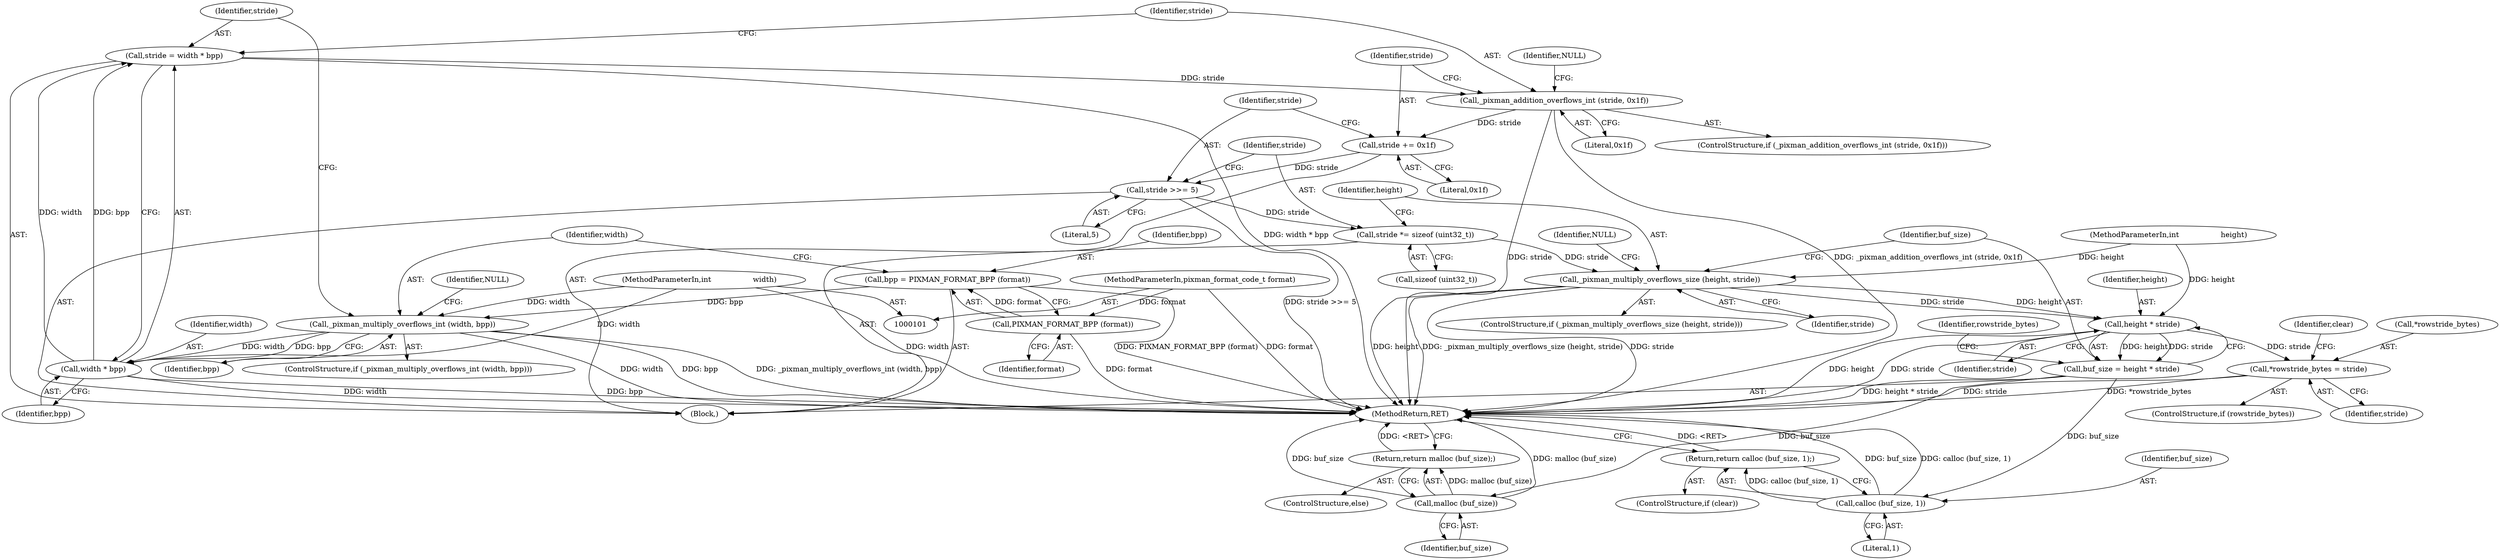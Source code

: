 digraph "1_pixman_857e40f3d2bc2cfb714913e0cd7e6184cf69aca3@integer" {
"1000121" [label="(Call,stride = width * bpp)"];
"1000123" [label="(Call,width * bpp)"];
"1000116" [label="(Call,_pixman_multiply_overflows_int (width, bpp))"];
"1000103" [label="(MethodParameterIn,int                  width)"];
"1000111" [label="(Call,bpp = PIXMAN_FORMAT_BPP (format))"];
"1000113" [label="(Call,PIXMAN_FORMAT_BPP (format))"];
"1000102" [label="(MethodParameterIn,pixman_format_code_t format)"];
"1000127" [label="(Call,_pixman_addition_overflows_int (stride, 0x1f))"];
"1000132" [label="(Call,stride += 0x1f)"];
"1000135" [label="(Call,stride >>= 5)"];
"1000138" [label="(Call,stride *= sizeof (uint32_t))"];
"1000143" [label="(Call,_pixman_multiply_overflows_size (height, stride))"];
"1000150" [label="(Call,height * stride)"];
"1000148" [label="(Call,buf_size = height * stride)"];
"1000162" [label="(Call,calloc (buf_size, 1))"];
"1000161" [label="(Return,return calloc (buf_size, 1);)"];
"1000167" [label="(Call,malloc (buf_size))"];
"1000166" [label="(Return,return malloc (buf_size);)"];
"1000155" [label="(Call,*rowstride_bytes = stride)"];
"1000154" [label="(Identifier,rowstride_bytes)"];
"1000128" [label="(Identifier,stride)"];
"1000135" [label="(Call,stride >>= 5)"];
"1000142" [label="(ControlStructure,if (_pixman_multiply_overflows_size (height, stride)))"];
"1000168" [label="(Identifier,buf_size)"];
"1000148" [label="(Call,buf_size = height * stride)"];
"1000138" [label="(Call,stride *= sizeof (uint32_t))"];
"1000112" [label="(Identifier,bpp)"];
"1000117" [label="(Identifier,width)"];
"1000149" [label="(Identifier,buf_size)"];
"1000163" [label="(Identifier,buf_size)"];
"1000155" [label="(Call,*rowstride_bytes = stride)"];
"1000122" [label="(Identifier,stride)"];
"1000169" [label="(MethodReturn,RET)"];
"1000113" [label="(Call,PIXMAN_FORMAT_BPP (format))"];
"1000120" [label="(Identifier,NULL)"];
"1000139" [label="(Identifier,stride)"];
"1000166" [label="(Return,return malloc (buf_size);)"];
"1000152" [label="(Identifier,stride)"];
"1000159" [label="(ControlStructure,if (clear))"];
"1000140" [label="(Call,sizeof (uint32_t))"];
"1000162" [label="(Call,calloc (buf_size, 1))"];
"1000145" [label="(Identifier,stride)"];
"1000161" [label="(Return,return calloc (buf_size, 1);)"];
"1000151" [label="(Identifier,height)"];
"1000125" [label="(Identifier,bpp)"];
"1000131" [label="(Identifier,NULL)"];
"1000104" [label="(MethodParameterIn,int                  height)"];
"1000144" [label="(Identifier,height)"];
"1000153" [label="(ControlStructure,if (rowstride_bytes))"];
"1000143" [label="(Call,_pixman_multiply_overflows_size (height, stride))"];
"1000107" [label="(Block,)"];
"1000116" [label="(Call,_pixman_multiply_overflows_int (width, bpp))"];
"1000150" [label="(Call,height * stride)"];
"1000160" [label="(Identifier,clear)"];
"1000137" [label="(Literal,5)"];
"1000164" [label="(Literal,1)"];
"1000127" [label="(Call,_pixman_addition_overflows_int (stride, 0x1f))"];
"1000118" [label="(Identifier,bpp)"];
"1000132" [label="(Call,stride += 0x1f)"];
"1000165" [label="(ControlStructure,else)"];
"1000115" [label="(ControlStructure,if (_pixman_multiply_overflows_int (width, bpp)))"];
"1000121" [label="(Call,stride = width * bpp)"];
"1000114" [label="(Identifier,format)"];
"1000156" [label="(Call,*rowstride_bytes)"];
"1000123" [label="(Call,width * bpp)"];
"1000133" [label="(Identifier,stride)"];
"1000158" [label="(Identifier,stride)"];
"1000103" [label="(MethodParameterIn,int                  width)"];
"1000136" [label="(Identifier,stride)"];
"1000124" [label="(Identifier,width)"];
"1000126" [label="(ControlStructure,if (_pixman_addition_overflows_int (stride, 0x1f)))"];
"1000129" [label="(Literal,0x1f)"];
"1000134" [label="(Literal,0x1f)"];
"1000102" [label="(MethodParameterIn,pixman_format_code_t format)"];
"1000147" [label="(Identifier,NULL)"];
"1000167" [label="(Call,malloc (buf_size))"];
"1000111" [label="(Call,bpp = PIXMAN_FORMAT_BPP (format))"];
"1000121" -> "1000107"  [label="AST: "];
"1000121" -> "1000123"  [label="CFG: "];
"1000122" -> "1000121"  [label="AST: "];
"1000123" -> "1000121"  [label="AST: "];
"1000128" -> "1000121"  [label="CFG: "];
"1000121" -> "1000169"  [label="DDG: width * bpp"];
"1000123" -> "1000121"  [label="DDG: width"];
"1000123" -> "1000121"  [label="DDG: bpp"];
"1000121" -> "1000127"  [label="DDG: stride"];
"1000123" -> "1000125"  [label="CFG: "];
"1000124" -> "1000123"  [label="AST: "];
"1000125" -> "1000123"  [label="AST: "];
"1000123" -> "1000169"  [label="DDG: bpp"];
"1000123" -> "1000169"  [label="DDG: width"];
"1000116" -> "1000123"  [label="DDG: width"];
"1000116" -> "1000123"  [label="DDG: bpp"];
"1000103" -> "1000123"  [label="DDG: width"];
"1000116" -> "1000115"  [label="AST: "];
"1000116" -> "1000118"  [label="CFG: "];
"1000117" -> "1000116"  [label="AST: "];
"1000118" -> "1000116"  [label="AST: "];
"1000120" -> "1000116"  [label="CFG: "];
"1000122" -> "1000116"  [label="CFG: "];
"1000116" -> "1000169"  [label="DDG: width"];
"1000116" -> "1000169"  [label="DDG: bpp"];
"1000116" -> "1000169"  [label="DDG: _pixman_multiply_overflows_int (width, bpp)"];
"1000103" -> "1000116"  [label="DDG: width"];
"1000111" -> "1000116"  [label="DDG: bpp"];
"1000103" -> "1000101"  [label="AST: "];
"1000103" -> "1000169"  [label="DDG: width"];
"1000111" -> "1000107"  [label="AST: "];
"1000111" -> "1000113"  [label="CFG: "];
"1000112" -> "1000111"  [label="AST: "];
"1000113" -> "1000111"  [label="AST: "];
"1000117" -> "1000111"  [label="CFG: "];
"1000111" -> "1000169"  [label="DDG: PIXMAN_FORMAT_BPP (format)"];
"1000113" -> "1000111"  [label="DDG: format"];
"1000113" -> "1000114"  [label="CFG: "];
"1000114" -> "1000113"  [label="AST: "];
"1000113" -> "1000169"  [label="DDG: format"];
"1000102" -> "1000113"  [label="DDG: format"];
"1000102" -> "1000101"  [label="AST: "];
"1000102" -> "1000169"  [label="DDG: format"];
"1000127" -> "1000126"  [label="AST: "];
"1000127" -> "1000129"  [label="CFG: "];
"1000128" -> "1000127"  [label="AST: "];
"1000129" -> "1000127"  [label="AST: "];
"1000131" -> "1000127"  [label="CFG: "];
"1000133" -> "1000127"  [label="CFG: "];
"1000127" -> "1000169"  [label="DDG: _pixman_addition_overflows_int (stride, 0x1f)"];
"1000127" -> "1000169"  [label="DDG: stride"];
"1000127" -> "1000132"  [label="DDG: stride"];
"1000132" -> "1000107"  [label="AST: "];
"1000132" -> "1000134"  [label="CFG: "];
"1000133" -> "1000132"  [label="AST: "];
"1000134" -> "1000132"  [label="AST: "];
"1000136" -> "1000132"  [label="CFG: "];
"1000132" -> "1000135"  [label="DDG: stride"];
"1000135" -> "1000107"  [label="AST: "];
"1000135" -> "1000137"  [label="CFG: "];
"1000136" -> "1000135"  [label="AST: "];
"1000137" -> "1000135"  [label="AST: "];
"1000139" -> "1000135"  [label="CFG: "];
"1000135" -> "1000169"  [label="DDG: stride >>= 5"];
"1000135" -> "1000138"  [label="DDG: stride"];
"1000138" -> "1000107"  [label="AST: "];
"1000138" -> "1000140"  [label="CFG: "];
"1000139" -> "1000138"  [label="AST: "];
"1000140" -> "1000138"  [label="AST: "];
"1000144" -> "1000138"  [label="CFG: "];
"1000138" -> "1000143"  [label="DDG: stride"];
"1000143" -> "1000142"  [label="AST: "];
"1000143" -> "1000145"  [label="CFG: "];
"1000144" -> "1000143"  [label="AST: "];
"1000145" -> "1000143"  [label="AST: "];
"1000147" -> "1000143"  [label="CFG: "];
"1000149" -> "1000143"  [label="CFG: "];
"1000143" -> "1000169"  [label="DDG: height"];
"1000143" -> "1000169"  [label="DDG: _pixman_multiply_overflows_size (height, stride)"];
"1000143" -> "1000169"  [label="DDG: stride"];
"1000104" -> "1000143"  [label="DDG: height"];
"1000143" -> "1000150"  [label="DDG: height"];
"1000143" -> "1000150"  [label="DDG: stride"];
"1000150" -> "1000148"  [label="AST: "];
"1000150" -> "1000152"  [label="CFG: "];
"1000151" -> "1000150"  [label="AST: "];
"1000152" -> "1000150"  [label="AST: "];
"1000148" -> "1000150"  [label="CFG: "];
"1000150" -> "1000169"  [label="DDG: height"];
"1000150" -> "1000169"  [label="DDG: stride"];
"1000150" -> "1000148"  [label="DDG: height"];
"1000150" -> "1000148"  [label="DDG: stride"];
"1000104" -> "1000150"  [label="DDG: height"];
"1000150" -> "1000155"  [label="DDG: stride"];
"1000148" -> "1000107"  [label="AST: "];
"1000149" -> "1000148"  [label="AST: "];
"1000154" -> "1000148"  [label="CFG: "];
"1000148" -> "1000169"  [label="DDG: height * stride"];
"1000148" -> "1000162"  [label="DDG: buf_size"];
"1000148" -> "1000167"  [label="DDG: buf_size"];
"1000162" -> "1000161"  [label="AST: "];
"1000162" -> "1000164"  [label="CFG: "];
"1000163" -> "1000162"  [label="AST: "];
"1000164" -> "1000162"  [label="AST: "];
"1000161" -> "1000162"  [label="CFG: "];
"1000162" -> "1000169"  [label="DDG: buf_size"];
"1000162" -> "1000169"  [label="DDG: calloc (buf_size, 1)"];
"1000162" -> "1000161"  [label="DDG: calloc (buf_size, 1)"];
"1000161" -> "1000159"  [label="AST: "];
"1000169" -> "1000161"  [label="CFG: "];
"1000161" -> "1000169"  [label="DDG: <RET>"];
"1000167" -> "1000166"  [label="AST: "];
"1000167" -> "1000168"  [label="CFG: "];
"1000168" -> "1000167"  [label="AST: "];
"1000166" -> "1000167"  [label="CFG: "];
"1000167" -> "1000169"  [label="DDG: buf_size"];
"1000167" -> "1000169"  [label="DDG: malloc (buf_size)"];
"1000167" -> "1000166"  [label="DDG: malloc (buf_size)"];
"1000166" -> "1000165"  [label="AST: "];
"1000169" -> "1000166"  [label="CFG: "];
"1000166" -> "1000169"  [label="DDG: <RET>"];
"1000155" -> "1000153"  [label="AST: "];
"1000155" -> "1000158"  [label="CFG: "];
"1000156" -> "1000155"  [label="AST: "];
"1000158" -> "1000155"  [label="AST: "];
"1000160" -> "1000155"  [label="CFG: "];
"1000155" -> "1000169"  [label="DDG: stride"];
"1000155" -> "1000169"  [label="DDG: *rowstride_bytes"];
}
